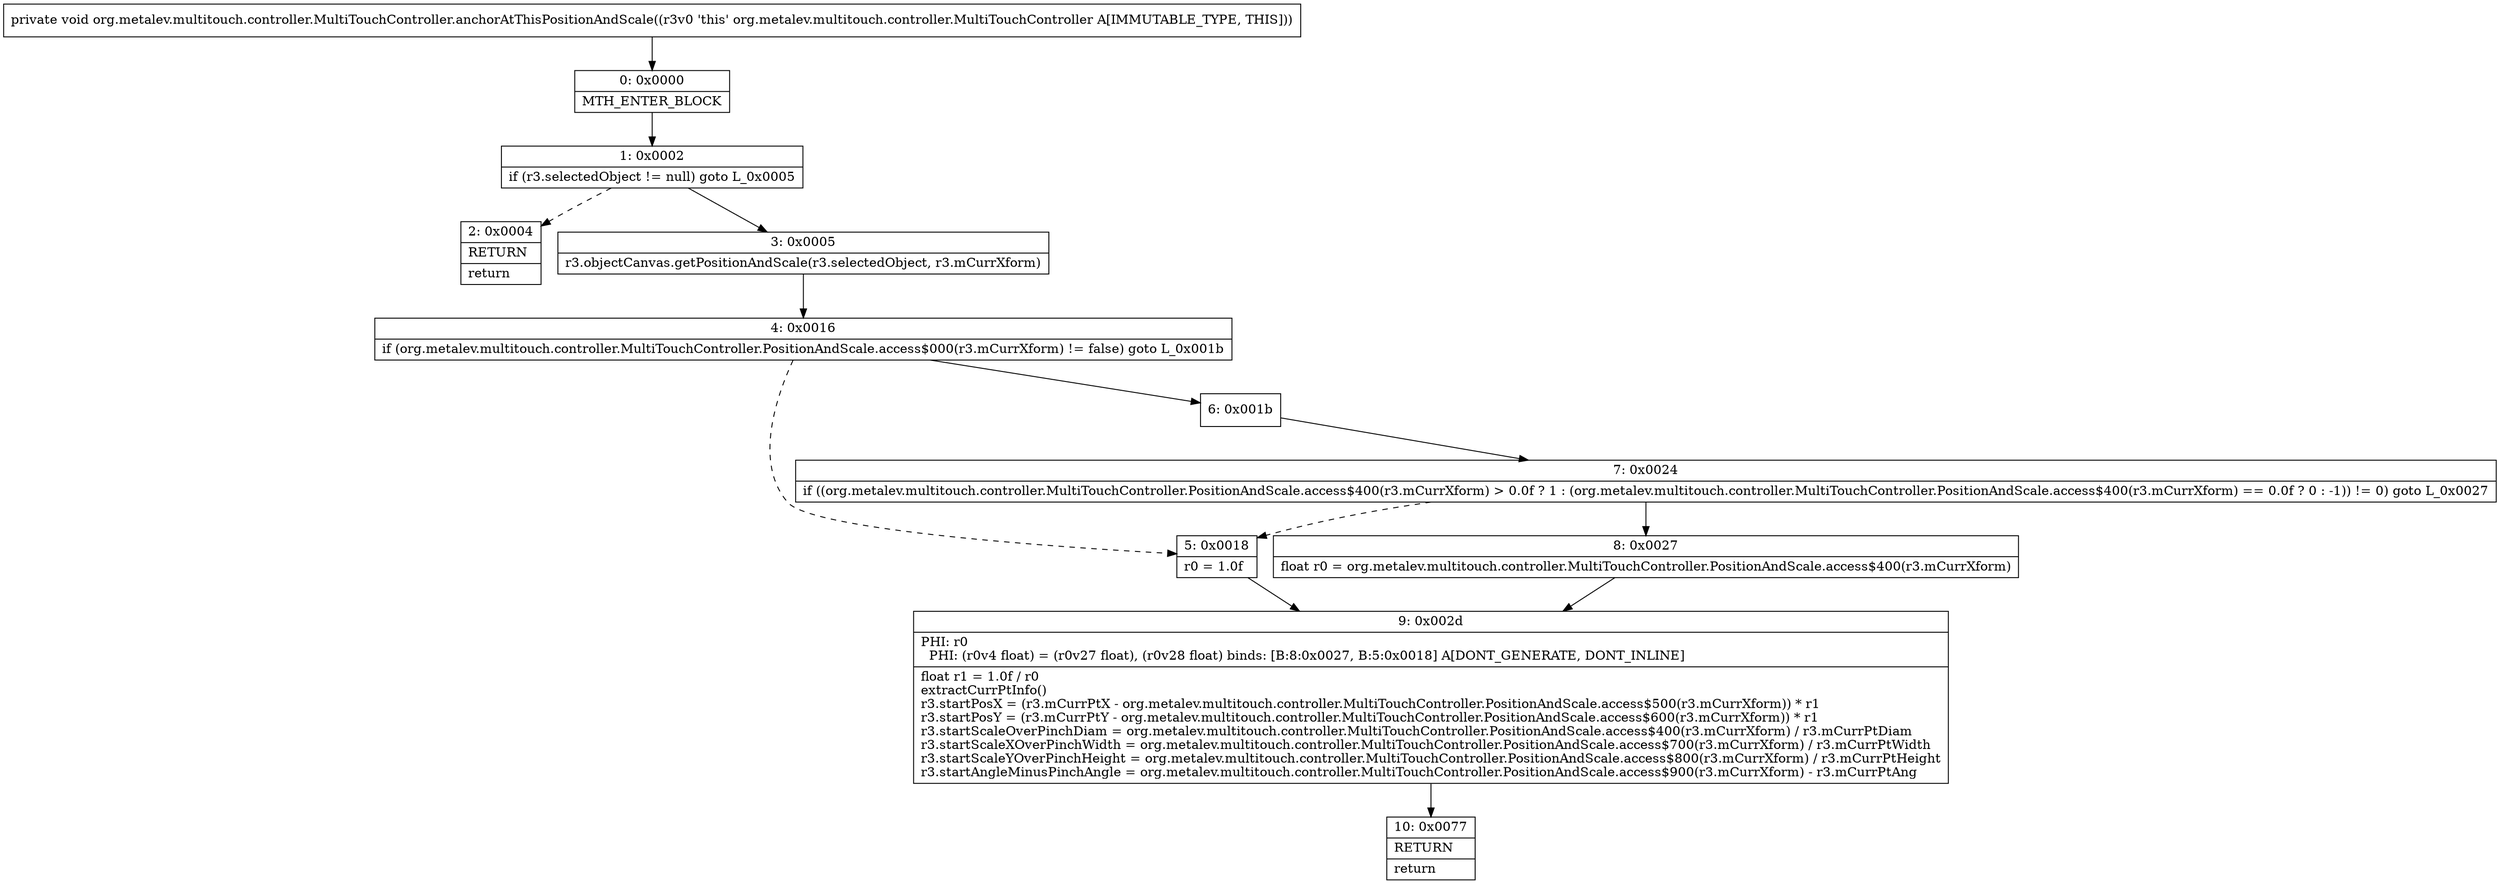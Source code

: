 digraph "CFG fororg.metalev.multitouch.controller.MultiTouchController.anchorAtThisPositionAndScale()V" {
Node_0 [shape=record,label="{0\:\ 0x0000|MTH_ENTER_BLOCK\l}"];
Node_1 [shape=record,label="{1\:\ 0x0002|if (r3.selectedObject != null) goto L_0x0005\l}"];
Node_2 [shape=record,label="{2\:\ 0x0004|RETURN\l|return\l}"];
Node_3 [shape=record,label="{3\:\ 0x0005|r3.objectCanvas.getPositionAndScale(r3.selectedObject, r3.mCurrXform)\l}"];
Node_4 [shape=record,label="{4\:\ 0x0016|if (org.metalev.multitouch.controller.MultiTouchController.PositionAndScale.access$000(r3.mCurrXform) != false) goto L_0x001b\l}"];
Node_5 [shape=record,label="{5\:\ 0x0018|r0 = 1.0f\l}"];
Node_6 [shape=record,label="{6\:\ 0x001b}"];
Node_7 [shape=record,label="{7\:\ 0x0024|if ((org.metalev.multitouch.controller.MultiTouchController.PositionAndScale.access$400(r3.mCurrXform) \> 0.0f ? 1 : (org.metalev.multitouch.controller.MultiTouchController.PositionAndScale.access$400(r3.mCurrXform) == 0.0f ? 0 : \-1)) != 0) goto L_0x0027\l}"];
Node_8 [shape=record,label="{8\:\ 0x0027|float r0 = org.metalev.multitouch.controller.MultiTouchController.PositionAndScale.access$400(r3.mCurrXform)\l}"];
Node_9 [shape=record,label="{9\:\ 0x002d|PHI: r0 \l  PHI: (r0v4 float) = (r0v27 float), (r0v28 float) binds: [B:8:0x0027, B:5:0x0018] A[DONT_GENERATE, DONT_INLINE]\l|float r1 = 1.0f \/ r0\lextractCurrPtInfo()\lr3.startPosX = (r3.mCurrPtX \- org.metalev.multitouch.controller.MultiTouchController.PositionAndScale.access$500(r3.mCurrXform)) * r1\lr3.startPosY = (r3.mCurrPtY \- org.metalev.multitouch.controller.MultiTouchController.PositionAndScale.access$600(r3.mCurrXform)) * r1\lr3.startScaleOverPinchDiam = org.metalev.multitouch.controller.MultiTouchController.PositionAndScale.access$400(r3.mCurrXform) \/ r3.mCurrPtDiam\lr3.startScaleXOverPinchWidth = org.metalev.multitouch.controller.MultiTouchController.PositionAndScale.access$700(r3.mCurrXform) \/ r3.mCurrPtWidth\lr3.startScaleYOverPinchHeight = org.metalev.multitouch.controller.MultiTouchController.PositionAndScale.access$800(r3.mCurrXform) \/ r3.mCurrPtHeight\lr3.startAngleMinusPinchAngle = org.metalev.multitouch.controller.MultiTouchController.PositionAndScale.access$900(r3.mCurrXform) \- r3.mCurrPtAng\l}"];
Node_10 [shape=record,label="{10\:\ 0x0077|RETURN\l|return\l}"];
MethodNode[shape=record,label="{private void org.metalev.multitouch.controller.MultiTouchController.anchorAtThisPositionAndScale((r3v0 'this' org.metalev.multitouch.controller.MultiTouchController A[IMMUTABLE_TYPE, THIS])) }"];
MethodNode -> Node_0;
Node_0 -> Node_1;
Node_1 -> Node_2[style=dashed];
Node_1 -> Node_3;
Node_3 -> Node_4;
Node_4 -> Node_5[style=dashed];
Node_4 -> Node_6;
Node_5 -> Node_9;
Node_6 -> Node_7;
Node_7 -> Node_8;
Node_7 -> Node_5[style=dashed];
Node_8 -> Node_9;
Node_9 -> Node_10;
}

